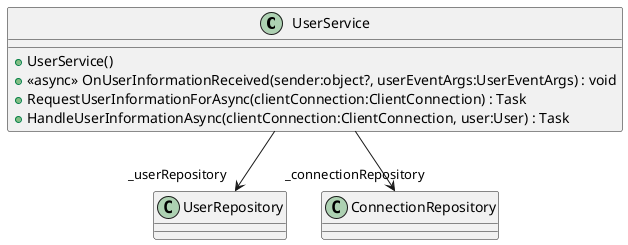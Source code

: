 @startuml
class UserService {
    + UserService()
    + <<async>> OnUserInformationReceived(sender:object?, userEventArgs:UserEventArgs) : void
    + RequestUserInformationForAsync(clientConnection:ClientConnection) : Task
    + HandleUserInformationAsync(clientConnection:ClientConnection, user:User) : Task
}
UserService --> "_userRepository" UserRepository
UserService --> "_connectionRepository" ConnectionRepository
@enduml
